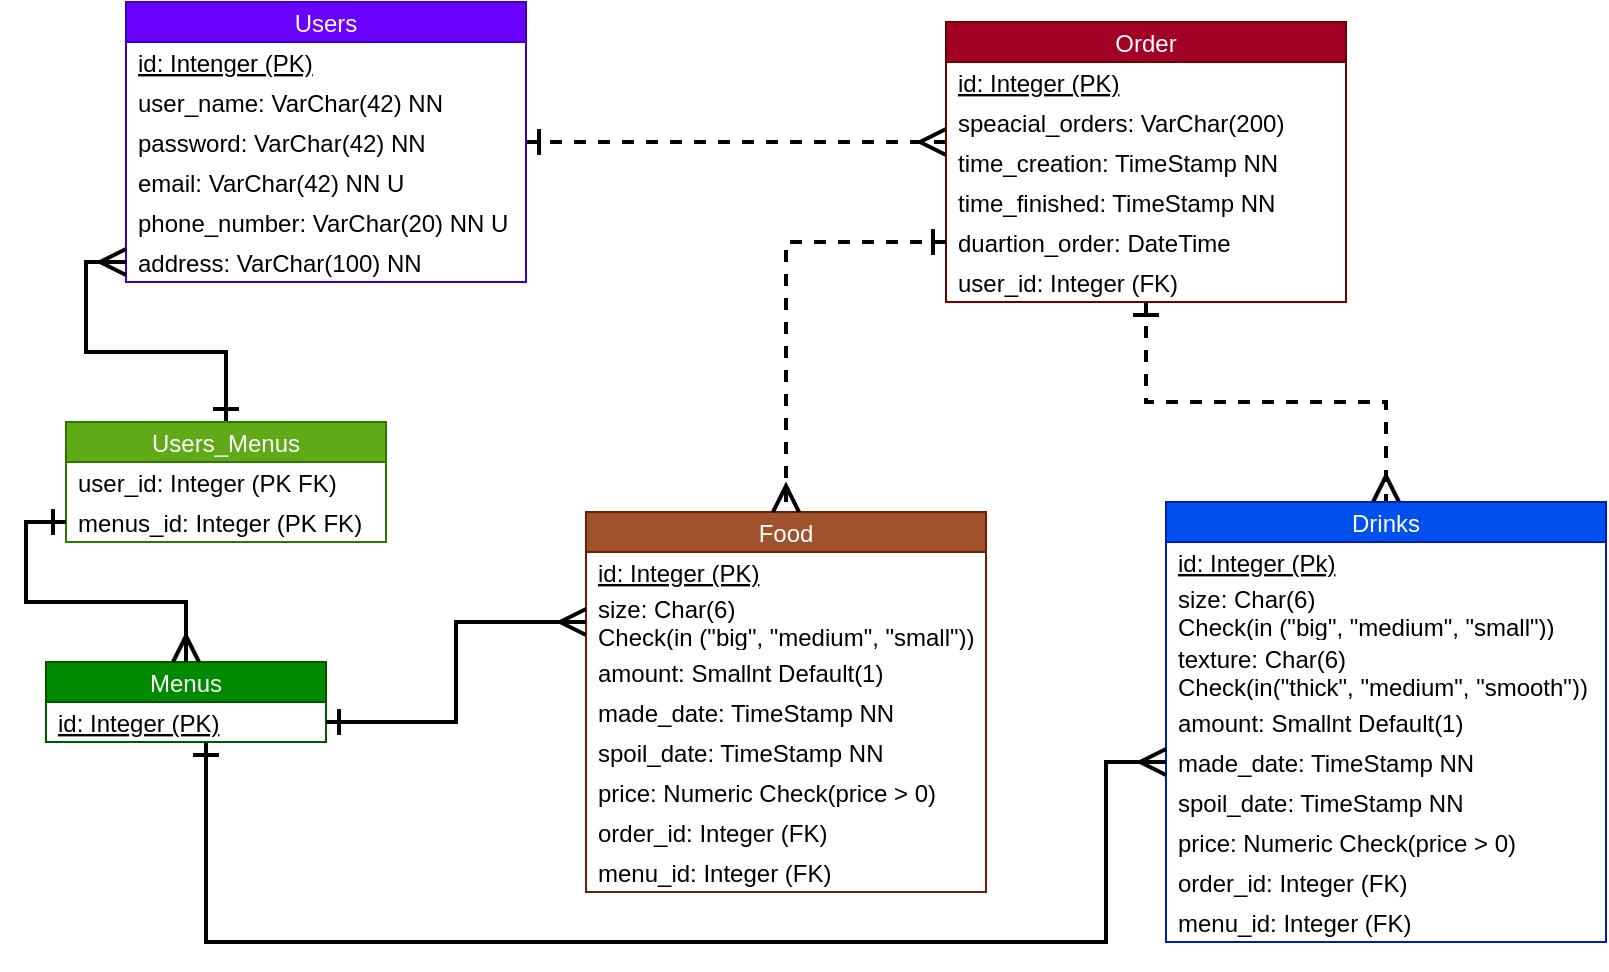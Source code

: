 <mxfile version="16.1.2" type="device"><diagram id="5SOloEgWR18EB567GE4Y" name="Page-1"><mxGraphModel dx="868" dy="553" grid="1" gridSize="10" guides="1" tooltips="1" connect="1" arrows="1" fold="1" page="1" pageScale="1" pageWidth="850" pageHeight="1100" math="0" shadow="0"><root><mxCell id="0"/><mxCell id="1" parent="0"/><mxCell id="eZNW8jDlebZ8zX028ork-26" style="edgeStyle=none;rounded=0;orthogonalLoop=1;jettySize=auto;html=1;entryX=0;entryY=0;entryDx=0;entryDy=0;entryPerimeter=0;endArrow=ERmany;endFill=0;dashed=1;startArrow=ERone;startFill=0;strokeWidth=2;endSize=10;startSize=10;" parent="1" source="ye6kPjrGjR8-A3AeJXD--67" target="ye6kPjrGjR8-A3AeJXD--77" edge="1"><mxGeometry relative="1" as="geometry"/></mxCell><mxCell id="ye6kPjrGjR8-A3AeJXD--67" value="Users" style="swimlane;fontStyle=0;childLayout=stackLayout;horizontal=1;startSize=20;horizontalStack=0;resizeParent=1;resizeParentMax=0;resizeLast=0;collapsible=1;marginBottom=0;fillColor=#6a00ff;fontColor=#ffffff;strokeColor=#3700CC;" parent="1" vertex="1"><mxGeometry x="90" y="60" width="200" height="140" as="geometry"/></mxCell><mxCell id="ye6kPjrGjR8-A3AeJXD--68" value="id: Intenger (PK)" style="text;strokeColor=none;fillColor=none;align=left;verticalAlign=middle;spacingLeft=4;spacingRight=4;overflow=hidden;points=[[0,0.5],[1,0.5]];portConstraint=eastwest;rotatable=0;fontStyle=4" parent="ye6kPjrGjR8-A3AeJXD--67" vertex="1"><mxGeometry y="20" width="200" height="20" as="geometry"/></mxCell><mxCell id="ye6kPjrGjR8-A3AeJXD--69" value="user_name: VarChar(42) NN" style="text;strokeColor=none;fillColor=none;align=left;verticalAlign=middle;spacingLeft=4;spacingRight=4;overflow=hidden;points=[[0,0.5],[1,0.5]];portConstraint=eastwest;rotatable=0;" parent="ye6kPjrGjR8-A3AeJXD--67" vertex="1"><mxGeometry y="40" width="200" height="20" as="geometry"/></mxCell><mxCell id="ye6kPjrGjR8-A3AeJXD--70" value="password: VarChar(42) NN" style="text;strokeColor=none;fillColor=none;align=left;verticalAlign=middle;spacingLeft=4;spacingRight=4;overflow=hidden;points=[[0,0.5],[1,0.5]];portConstraint=eastwest;rotatable=0;" parent="ye6kPjrGjR8-A3AeJXD--67" vertex="1"><mxGeometry y="60" width="200" height="20" as="geometry"/></mxCell><mxCell id="ye6kPjrGjR8-A3AeJXD--71" value="email: VarChar(42) NN U" style="text;strokeColor=none;fillColor=none;align=left;verticalAlign=middle;spacingLeft=4;spacingRight=4;overflow=hidden;points=[[0,0.5],[1,0.5]];portConstraint=eastwest;rotatable=0;" parent="ye6kPjrGjR8-A3AeJXD--67" vertex="1"><mxGeometry y="80" width="200" height="20" as="geometry"/></mxCell><mxCell id="ye6kPjrGjR8-A3AeJXD--72" value="phone_number: VarChar(20) NN U" style="text;strokeColor=none;fillColor=none;align=left;verticalAlign=middle;spacingLeft=4;spacingRight=4;overflow=hidden;points=[[0,0.5],[1,0.5]];portConstraint=eastwest;rotatable=0;" parent="ye6kPjrGjR8-A3AeJXD--67" vertex="1"><mxGeometry y="100" width="200" height="20" as="geometry"/></mxCell><mxCell id="ye6kPjrGjR8-A3AeJXD--73" value="address: VarChar(100) NN" style="text;strokeColor=none;fillColor=none;align=left;verticalAlign=middle;spacingLeft=4;spacingRight=4;overflow=hidden;points=[[0,0.5],[1,0.5]];portConstraint=eastwest;rotatable=0;" parent="ye6kPjrGjR8-A3AeJXD--67" vertex="1"><mxGeometry y="120" width="200" height="20" as="geometry"/></mxCell><mxCell id="eZNW8jDlebZ8zX028ork-27" style="edgeStyle=orthogonalEdgeStyle;rounded=0;orthogonalLoop=1;jettySize=auto;html=1;entryX=0.5;entryY=0;entryDx=0;entryDy=0;dashed=1;startArrow=ERone;startFill=0;endArrow=ERmany;endFill=0;startSize=10;endSize=10;strokeWidth=2;" parent="1" source="ye6kPjrGjR8-A3AeJXD--74" target="eZNW8jDlebZ8zX028ork-18" edge="1"><mxGeometry relative="1" as="geometry"/></mxCell><mxCell id="ye6kPjrGjR8-A3AeJXD--74" value="Order" style="swimlane;fontStyle=0;childLayout=stackLayout;horizontal=1;startSize=20;horizontalStack=0;resizeParent=1;resizeParentMax=0;resizeLast=0;collapsible=1;marginBottom=0;fillColor=#a20025;fontColor=#ffffff;strokeColor=#6F0000;" parent="1" vertex="1"><mxGeometry x="500" y="70" width="200" height="140" as="geometry"/></mxCell><mxCell id="ye6kPjrGjR8-A3AeJXD--75" value="id: Integer (PK)" style="text;strokeColor=none;fillColor=none;align=left;verticalAlign=middle;spacingLeft=4;spacingRight=4;overflow=hidden;points=[[0,0.5],[1,0.5]];portConstraint=eastwest;rotatable=0;fontStyle=4" parent="ye6kPjrGjR8-A3AeJXD--74" vertex="1"><mxGeometry y="20" width="200" height="20" as="geometry"/></mxCell><mxCell id="ye6kPjrGjR8-A3AeJXD--76" value="speacial_orders: VarChar(200)" style="text;strokeColor=none;fillColor=none;align=left;verticalAlign=middle;spacingLeft=4;spacingRight=4;overflow=hidden;points=[[0,0.5],[1,0.5]];portConstraint=eastwest;rotatable=0;" parent="ye6kPjrGjR8-A3AeJXD--74" vertex="1"><mxGeometry y="40" width="200" height="20" as="geometry"/></mxCell><mxCell id="ye6kPjrGjR8-A3AeJXD--77" value="time_creation: TimeStamp NN" style="text;strokeColor=none;fillColor=none;align=left;verticalAlign=middle;spacingLeft=4;spacingRight=4;overflow=hidden;points=[[0,0.5],[1,0.5]];portConstraint=eastwest;rotatable=0;" parent="ye6kPjrGjR8-A3AeJXD--74" vertex="1"><mxGeometry y="60" width="200" height="20" as="geometry"/></mxCell><mxCell id="ye6kPjrGjR8-A3AeJXD--78" value="time_finished: TimeStamp NN" style="text;strokeColor=none;fillColor=none;align=left;verticalAlign=middle;spacingLeft=4;spacingRight=4;overflow=hidden;points=[[0,0.5],[1,0.5]];portConstraint=eastwest;rotatable=0;" parent="ye6kPjrGjR8-A3AeJXD--74" vertex="1"><mxGeometry y="80" width="200" height="20" as="geometry"/></mxCell><mxCell id="ye6kPjrGjR8-A3AeJXD--79" value="duartion_order: DateTime" style="text;strokeColor=none;fillColor=none;align=left;verticalAlign=middle;spacingLeft=4;spacingRight=4;overflow=hidden;points=[[0,0.5],[1,0.5]];portConstraint=eastwest;rotatable=0;" parent="ye6kPjrGjR8-A3AeJXD--74" vertex="1"><mxGeometry y="100" width="200" height="20" as="geometry"/></mxCell><mxCell id="eZNW8jDlebZ8zX028ork-42" value="user_id: Integer (FK)" style="text;strokeColor=none;fillColor=none;align=left;verticalAlign=middle;spacingLeft=4;spacingRight=4;overflow=hidden;points=[[0,0.5],[1,0.5]];portConstraint=eastwest;rotatable=0;" parent="ye6kPjrGjR8-A3AeJXD--74" vertex="1"><mxGeometry y="120" width="200" height="20" as="geometry"/></mxCell><mxCell id="eZNW8jDlebZ8zX028ork-18" value="Drinks" style="swimlane;fontStyle=0;childLayout=stackLayout;horizontal=1;startSize=20;horizontalStack=0;resizeParent=1;resizeParentMax=0;resizeLast=0;collapsible=1;marginBottom=0;fillColor=#0050ef;fontColor=#ffffff;strokeColor=#001DBC;" parent="1" vertex="1"><mxGeometry x="610" y="310" width="220" height="220" as="geometry"/></mxCell><mxCell id="eZNW8jDlebZ8zX028ork-19" value="id: Integer (Pk)" style="text;strokeColor=none;fillColor=none;align=left;verticalAlign=middle;spacingLeft=4;spacingRight=4;overflow=hidden;points=[[0,0.5],[1,0.5]];portConstraint=eastwest;rotatable=0;fontStyle=4" parent="eZNW8jDlebZ8zX028ork-18" vertex="1"><mxGeometry y="20" width="220" height="20" as="geometry"/></mxCell><mxCell id="eZNW8jDlebZ8zX028ork-20" value="size: Char(6) &#10;Check(in (&quot;big&quot;, &quot;medium&quot;, &quot;small&quot;))" style="text;strokeColor=none;fillColor=none;align=left;verticalAlign=middle;spacingLeft=4;spacingRight=4;overflow=hidden;points=[[0,0.5],[1,0.5]];portConstraint=eastwest;rotatable=0;" parent="eZNW8jDlebZ8zX028ork-18" vertex="1"><mxGeometry y="40" width="220" height="30" as="geometry"/></mxCell><mxCell id="eZNW8jDlebZ8zX028ork-21" value="texture: Char(6) &#10;Check(in(&quot;thick&quot;, &quot;medium&quot;, &quot;smooth&quot;))" style="text;strokeColor=none;fillColor=none;align=left;verticalAlign=middle;spacingLeft=4;spacingRight=4;overflow=hidden;points=[[0,0.5],[1,0.5]];portConstraint=eastwest;rotatable=0;" parent="eZNW8jDlebZ8zX028ork-18" vertex="1"><mxGeometry y="70" width="220" height="30" as="geometry"/></mxCell><mxCell id="eZNW8jDlebZ8zX028ork-47" value="amount: Smallnt Default(1)" style="text;strokeColor=none;fillColor=none;align=left;verticalAlign=middle;spacingLeft=4;spacingRight=4;overflow=hidden;points=[[0,0.5],[1,0.5]];portConstraint=eastwest;rotatable=0;" parent="eZNW8jDlebZ8zX028ork-18" vertex="1"><mxGeometry y="100" width="220" height="20" as="geometry"/></mxCell><mxCell id="eZNW8jDlebZ8zX028ork-23" value="made_date: TimeStamp NN" style="text;strokeColor=none;fillColor=none;align=left;verticalAlign=middle;spacingLeft=4;spacingRight=4;overflow=hidden;points=[[0,0.5],[1,0.5]];portConstraint=eastwest;rotatable=0;" parent="eZNW8jDlebZ8zX028ork-18" vertex="1"><mxGeometry y="120" width="220" height="20" as="geometry"/></mxCell><mxCell id="eZNW8jDlebZ8zX028ork-61" value="spoil_date: TimeStamp NN" style="text;strokeColor=none;fillColor=none;align=left;verticalAlign=middle;spacingLeft=4;spacingRight=4;overflow=hidden;points=[[0,0.5],[1,0.5]];portConstraint=eastwest;rotatable=0;" parent="eZNW8jDlebZ8zX028ork-18" vertex="1"><mxGeometry y="140" width="220" height="20" as="geometry"/></mxCell><mxCell id="eZNW8jDlebZ8zX028ork-24" value="price: Numeric Check(price &gt; 0)" style="text;strokeColor=none;fillColor=none;align=left;verticalAlign=middle;spacingLeft=4;spacingRight=4;overflow=hidden;points=[[0,0.5],[1,0.5]];portConstraint=eastwest;rotatable=0;" parent="eZNW8jDlebZ8zX028ork-18" vertex="1"><mxGeometry y="160" width="220" height="20" as="geometry"/></mxCell><mxCell id="eZNW8jDlebZ8zX028ork-43" value="order_id: Integer (FK)" style="text;strokeColor=none;fillColor=none;align=left;verticalAlign=middle;spacingLeft=4;spacingRight=4;overflow=hidden;points=[[0,0.5],[1,0.5]];portConstraint=eastwest;rotatable=0;" parent="eZNW8jDlebZ8zX028ork-18" vertex="1"><mxGeometry y="180" width="220" height="20" as="geometry"/></mxCell><mxCell id="eZNW8jDlebZ8zX028ork-46" value="menu_id: Integer (FK)" style="text;strokeColor=none;fillColor=none;align=left;verticalAlign=middle;spacingLeft=4;spacingRight=4;overflow=hidden;points=[[0,0.5],[1,0.5]];portConstraint=eastwest;rotatable=0;" parent="eZNW8jDlebZ8zX028ork-18" vertex="1"><mxGeometry y="200" width="220" height="20" as="geometry"/></mxCell><mxCell id="eZNW8jDlebZ8zX028ork-28" value="Food" style="swimlane;fontStyle=0;childLayout=stackLayout;horizontal=1;startSize=20;horizontalStack=0;resizeParent=1;resizeParentMax=0;resizeLast=0;collapsible=1;marginBottom=0;fillColor=#a0522d;fontColor=#ffffff;strokeColor=#6D1F00;" parent="1" vertex="1"><mxGeometry x="320" y="315" width="200" height="190" as="geometry"/></mxCell><mxCell id="eZNW8jDlebZ8zX028ork-29" value="id: Integer (PK)" style="text;strokeColor=none;fillColor=none;align=left;verticalAlign=middle;spacingLeft=4;spacingRight=4;overflow=hidden;points=[[0,0.5],[1,0.5]];portConstraint=eastwest;rotatable=0;fontStyle=4" parent="eZNW8jDlebZ8zX028ork-28" vertex="1"><mxGeometry y="20" width="200" height="20" as="geometry"/></mxCell><mxCell id="eZNW8jDlebZ8zX028ork-30" value="size: Char(6)&#10;Check(in (&quot;big&quot;, &quot;medium&quot;, &quot;small&quot;))" style="text;strokeColor=none;fillColor=none;align=left;verticalAlign=middle;spacingLeft=4;spacingRight=4;overflow=hidden;points=[[0,0.5],[1,0.5]];portConstraint=eastwest;rotatable=0;" parent="eZNW8jDlebZ8zX028ork-28" vertex="1"><mxGeometry y="40" width="200" height="30" as="geometry"/></mxCell><mxCell id="eZNW8jDlebZ8zX028ork-49" value="amount: Smallnt Default(1)" style="text;strokeColor=none;fillColor=none;align=left;verticalAlign=middle;spacingLeft=4;spacingRight=4;overflow=hidden;points=[[0,0.5],[1,0.5]];portConstraint=eastwest;rotatable=0;" parent="eZNW8jDlebZ8zX028ork-28" vertex="1"><mxGeometry y="70" width="200" height="20" as="geometry"/></mxCell><mxCell id="eZNW8jDlebZ8zX028ork-31" value="made_date: TimeStamp NN" style="text;strokeColor=none;fillColor=none;align=left;verticalAlign=middle;spacingLeft=4;spacingRight=4;overflow=hidden;points=[[0,0.5],[1,0.5]];portConstraint=eastwest;rotatable=0;" parent="eZNW8jDlebZ8zX028ork-28" vertex="1"><mxGeometry y="90" width="200" height="20" as="geometry"/></mxCell><mxCell id="eZNW8jDlebZ8zX028ork-32" value="spoil_date: TimeStamp NN" style="text;strokeColor=none;fillColor=none;align=left;verticalAlign=middle;spacingLeft=4;spacingRight=4;overflow=hidden;points=[[0,0.5],[1,0.5]];portConstraint=eastwest;rotatable=0;" parent="eZNW8jDlebZ8zX028ork-28" vertex="1"><mxGeometry y="110" width="200" height="20" as="geometry"/></mxCell><mxCell id="eZNW8jDlebZ8zX028ork-33" value="price: Numeric Check(price &gt; 0)" style="text;strokeColor=none;fillColor=none;align=left;verticalAlign=middle;spacingLeft=4;spacingRight=4;overflow=hidden;points=[[0,0.5],[1,0.5]];portConstraint=eastwest;rotatable=0;" parent="eZNW8jDlebZ8zX028ork-28" vertex="1"><mxGeometry y="130" width="200" height="20" as="geometry"/></mxCell><mxCell id="eZNW8jDlebZ8zX028ork-44" value="order_id: Integer (FK)" style="text;strokeColor=none;fillColor=none;align=left;verticalAlign=middle;spacingLeft=4;spacingRight=4;overflow=hidden;points=[[0,0.5],[1,0.5]];portConstraint=eastwest;rotatable=0;" parent="eZNW8jDlebZ8zX028ork-28" vertex="1"><mxGeometry y="150" width="200" height="20" as="geometry"/></mxCell><mxCell id="eZNW8jDlebZ8zX028ork-45" value="menu_id: Integer (FK)" style="text;strokeColor=none;fillColor=none;align=left;verticalAlign=middle;spacingLeft=4;spacingRight=4;overflow=hidden;points=[[0,0.5],[1,0.5]];portConstraint=eastwest;rotatable=0;" parent="eZNW8jDlebZ8zX028ork-28" vertex="1"><mxGeometry y="170" width="200" height="20" as="geometry"/></mxCell><mxCell id="eZNW8jDlebZ8zX028ork-41" style="edgeStyle=orthogonalEdgeStyle;rounded=0;orthogonalLoop=1;jettySize=auto;html=1;entryX=0;entryY=0.5;entryDx=0;entryDy=0;startArrow=ERone;startFill=0;endArrow=ERmany;endFill=0;startSize=10;endSize=10;strokeWidth=2;" parent="1" source="eZNW8jDlebZ8zX028ork-34" target="eZNW8jDlebZ8zX028ork-23" edge="1"><mxGeometry relative="1" as="geometry"><Array as="points"><mxPoint x="130" y="530"/><mxPoint x="580" y="530"/><mxPoint x="580" y="440"/></Array></mxGeometry></mxCell><mxCell id="eZNW8jDlebZ8zX028ork-34" value="Menus" style="swimlane;fontStyle=0;childLayout=stackLayout;horizontal=1;startSize=20;horizontalStack=0;resizeParent=1;resizeParentMax=0;resizeLast=0;collapsible=1;marginBottom=0;fillColor=#008a00;fontColor=#ffffff;strokeColor=#005700;" parent="1" vertex="1"><mxGeometry x="50" y="390" width="140" height="40" as="geometry"/></mxCell><mxCell id="eZNW8jDlebZ8zX028ork-35" value="id: Integer (PK)" style="text;strokeColor=none;fillColor=none;align=left;verticalAlign=middle;spacingLeft=4;spacingRight=4;overflow=hidden;points=[[0,0.5],[1,0.5]];portConstraint=eastwest;rotatable=0;fontStyle=4" parent="eZNW8jDlebZ8zX028ork-34" vertex="1"><mxGeometry y="20" width="140" height="20" as="geometry"/></mxCell><mxCell id="eZNW8jDlebZ8zX028ork-39" style="edgeStyle=orthogonalEdgeStyle;rounded=0;orthogonalLoop=1;jettySize=auto;html=1;entryX=0.5;entryY=0;entryDx=0;entryDy=0;dashed=1;startArrow=ERone;startFill=0;endArrow=ERmany;endFill=0;startSize=10;endSize=10;strokeWidth=2;" parent="1" source="ye6kPjrGjR8-A3AeJXD--79" target="eZNW8jDlebZ8zX028ork-28" edge="1"><mxGeometry relative="1" as="geometry"/></mxCell><mxCell id="eZNW8jDlebZ8zX028ork-40" style="edgeStyle=orthogonalEdgeStyle;rounded=0;orthogonalLoop=1;jettySize=auto;html=1;entryX=0;entryY=0.5;entryDx=0;entryDy=0;startArrow=ERone;startFill=0;endArrow=ERmany;endFill=0;startSize=10;endSize=10;strokeWidth=2;" parent="1" source="eZNW8jDlebZ8zX028ork-35" target="eZNW8jDlebZ8zX028ork-30" edge="1"><mxGeometry relative="1" as="geometry"/></mxCell><mxCell id="eZNW8jDlebZ8zX028ork-58" style="edgeStyle=orthogonalEdgeStyle;rounded=0;orthogonalLoop=1;jettySize=auto;html=1;entryX=0;entryY=0.5;entryDx=0;entryDy=0;startArrow=ERone;startFill=0;endArrow=ERmany;endFill=0;startSize=10;endSize=10;strokeWidth=2;" parent="1" source="eZNW8jDlebZ8zX028ork-54" target="ye6kPjrGjR8-A3AeJXD--73" edge="1"><mxGeometry relative="1" as="geometry"/></mxCell><mxCell id="eZNW8jDlebZ8zX028ork-54" value="Users_Menus" style="swimlane;fontStyle=0;childLayout=stackLayout;horizontal=1;startSize=20;horizontalStack=0;resizeParent=1;resizeParentMax=0;resizeLast=0;collapsible=1;marginBottom=0;fillColor=#60a917;fontColor=#ffffff;strokeColor=#2D7600;" parent="1" vertex="1"><mxGeometry x="60" y="270" width="160" height="60" as="geometry"/></mxCell><mxCell id="eZNW8jDlebZ8zX028ork-55" value="user_id: Integer (PK FK)" style="text;strokeColor=none;fillColor=none;align=left;verticalAlign=middle;spacingLeft=4;spacingRight=4;overflow=hidden;points=[[0,0.5],[1,0.5]];portConstraint=eastwest;rotatable=0;" parent="eZNW8jDlebZ8zX028ork-54" vertex="1"><mxGeometry y="20" width="160" height="20" as="geometry"/></mxCell><mxCell id="eZNW8jDlebZ8zX028ork-56" value="menus_id: Integer (PK FK)" style="text;strokeColor=none;fillColor=none;align=left;verticalAlign=middle;spacingLeft=4;spacingRight=4;overflow=hidden;points=[[0,0.5],[1,0.5]];portConstraint=eastwest;rotatable=0;" parent="eZNW8jDlebZ8zX028ork-54" vertex="1"><mxGeometry y="40" width="160" height="20" as="geometry"/></mxCell><mxCell id="eZNW8jDlebZ8zX028ork-60" style="edgeStyle=orthogonalEdgeStyle;rounded=0;orthogonalLoop=1;jettySize=auto;html=1;entryX=0.5;entryY=0;entryDx=0;entryDy=0;startArrow=ERone;startFill=0;endArrow=ERmany;endFill=0;startSize=10;endSize=10;strokeWidth=2;" parent="1" source="eZNW8jDlebZ8zX028ork-56" target="eZNW8jDlebZ8zX028ork-34" edge="1"><mxGeometry relative="1" as="geometry"/></mxCell></root></mxGraphModel></diagram></mxfile>